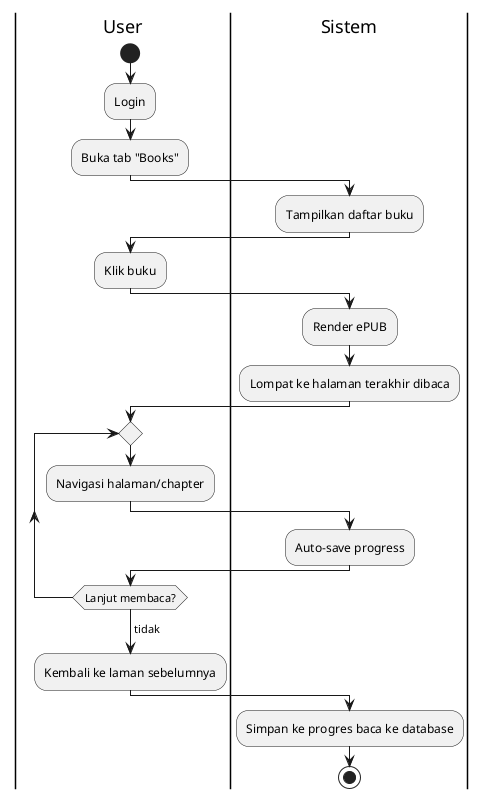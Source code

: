 ' https://www.plantuml.com/plantuml/uml/
' https://www.planttext.com/

@startuml
|User|
start
:Login;
:Buka tab "Books";

|Sistem|
:Tampilkan daftar buku;

|User|
:Klik buku;

|Sistem|
:Render ePUB;
:Lompat ke halaman terakhir dibaca;

|User|
repeat
  :Navigasi halaman/chapter;
  
  |Sistem|
  :Auto-save progress;
  
  |User|
repeat while (Lanjut membaca?)
->tidak;
:Kembali ke laman sebelumnya;

|Sistem|
:Simpan ke progres baca ke database;
stop
@enduml
